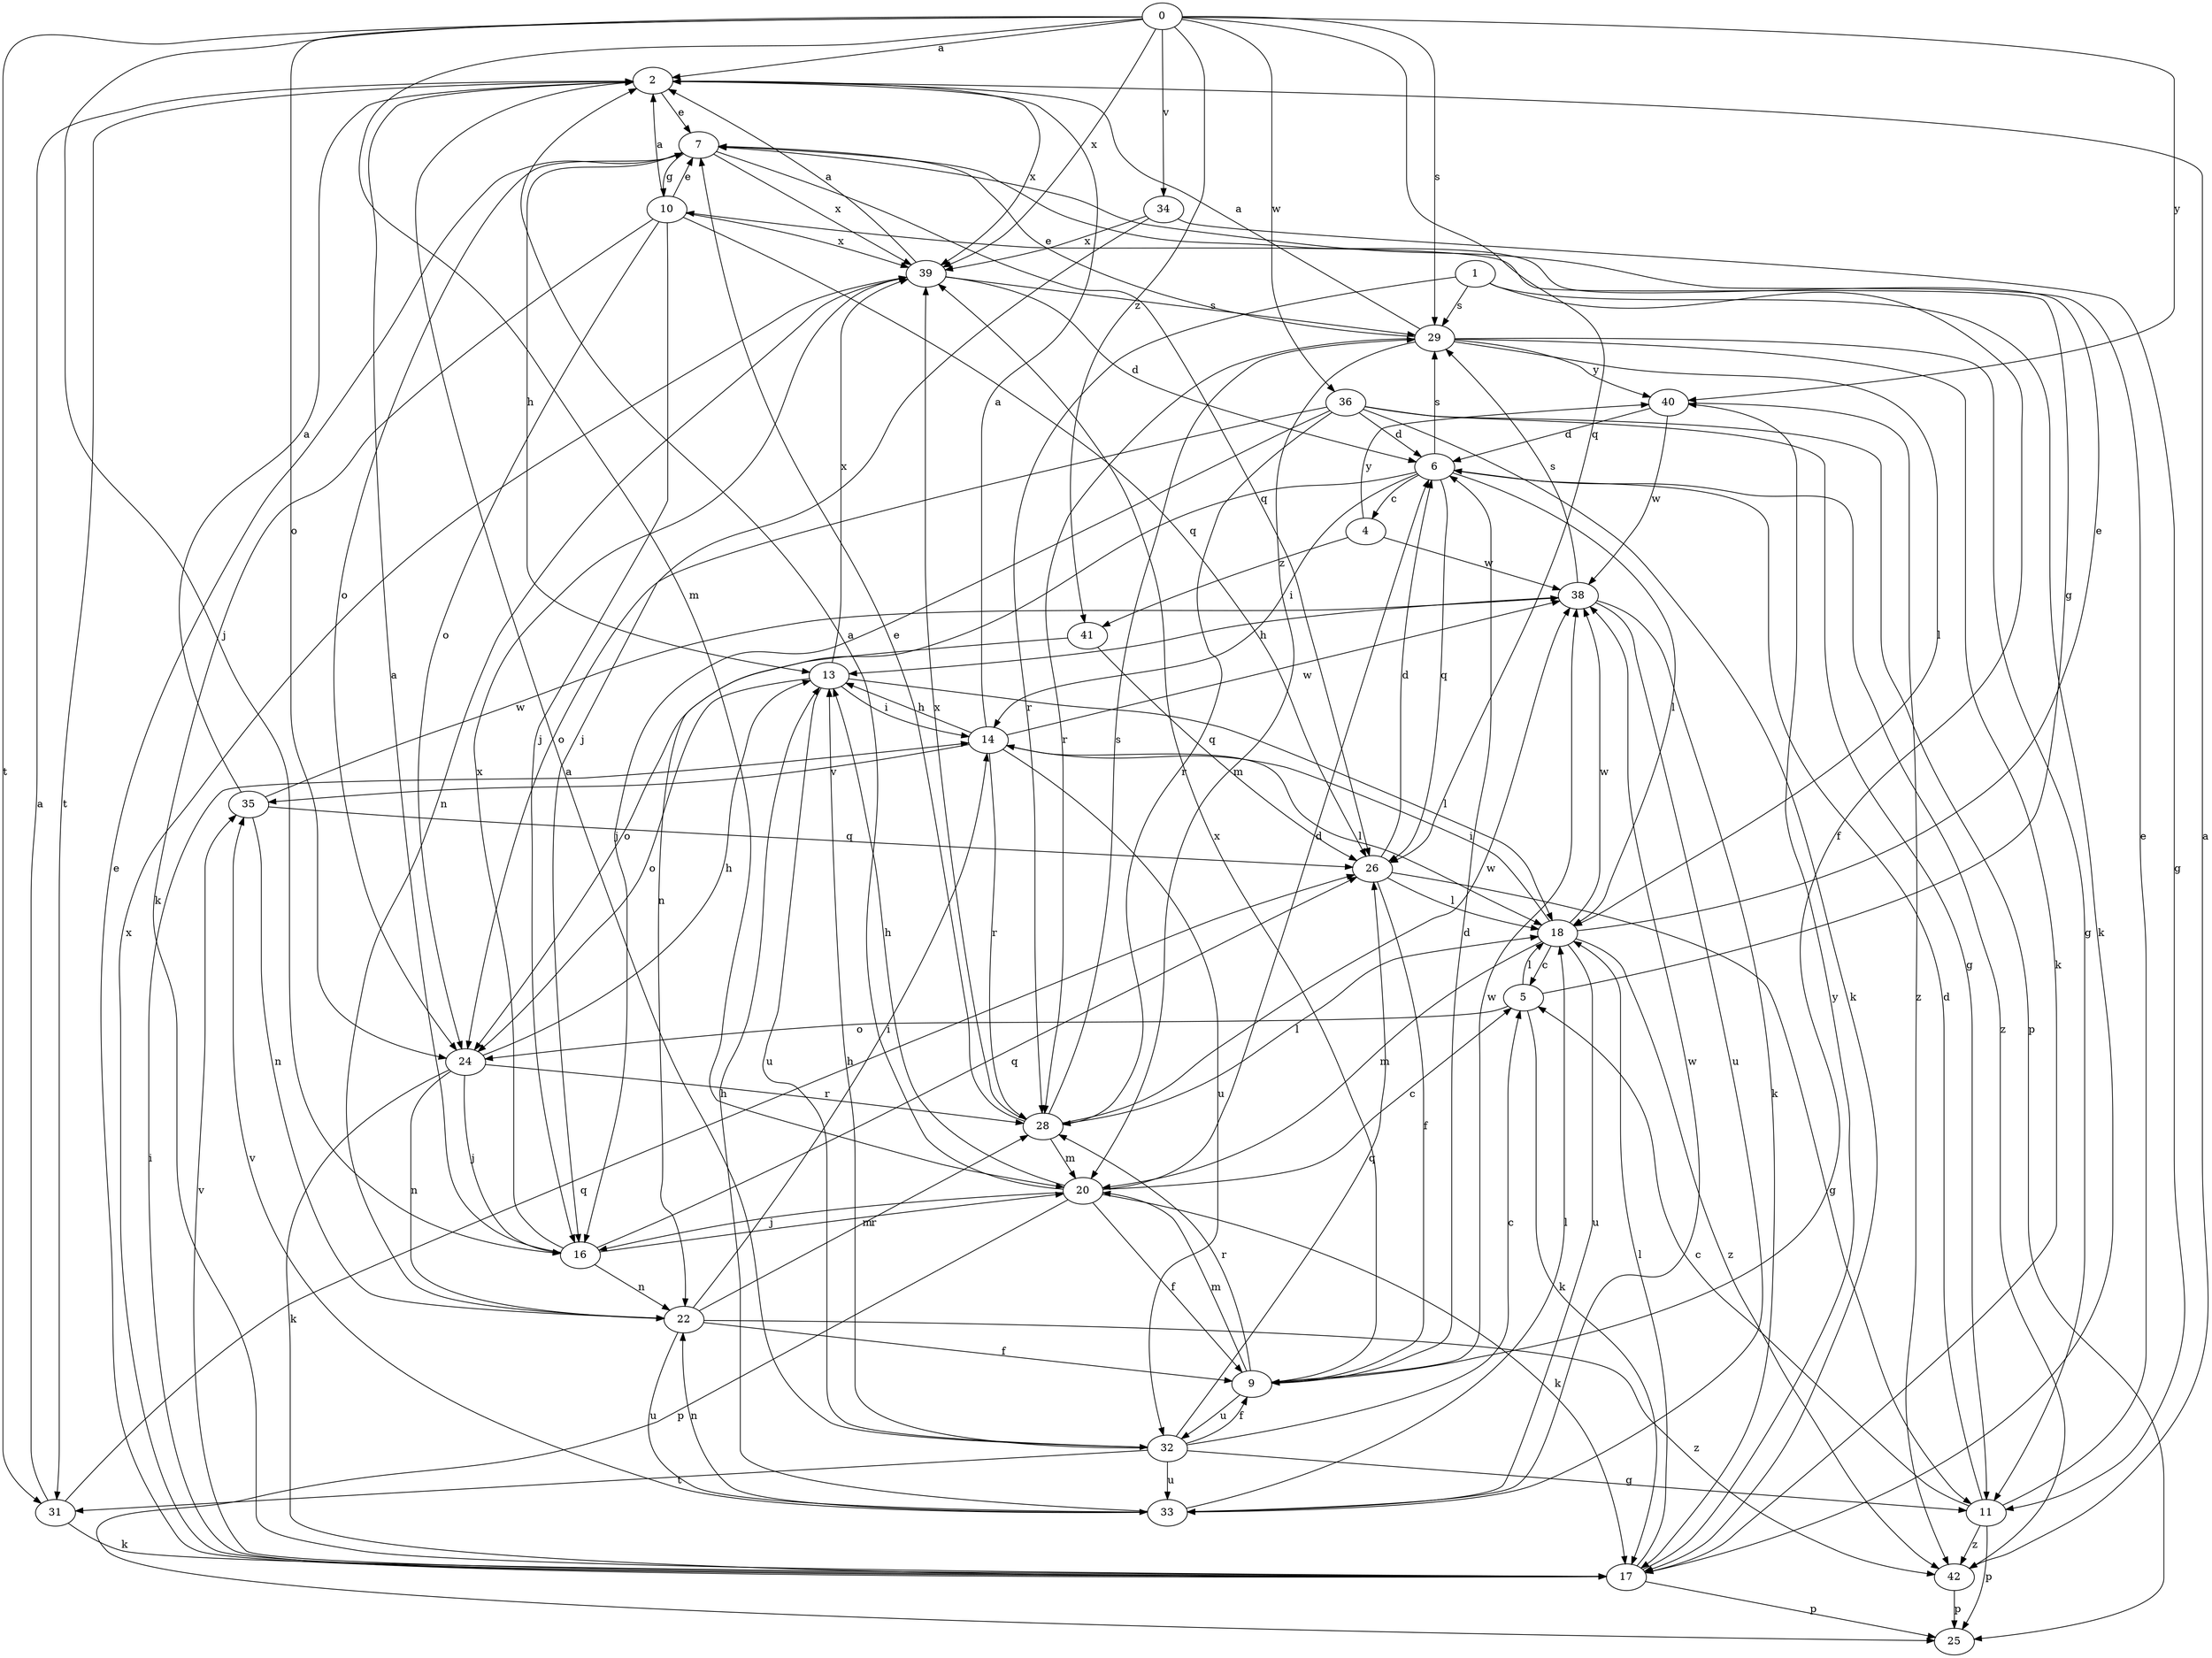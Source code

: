 strict digraph  {
0;
1;
2;
4;
5;
6;
7;
9;
10;
11;
13;
14;
16;
17;
18;
20;
22;
24;
25;
26;
28;
29;
31;
32;
33;
34;
35;
36;
38;
39;
40;
41;
42;
0 -> 2  [label=a];
0 -> 16  [label=j];
0 -> 20  [label=m];
0 -> 24  [label=o];
0 -> 26  [label=q];
0 -> 29  [label=s];
0 -> 31  [label=t];
0 -> 34  [label=v];
0 -> 36  [label=w];
0 -> 39  [label=x];
0 -> 40  [label=y];
0 -> 41  [label=z];
1 -> 9  [label=f];
1 -> 17  [label=k];
1 -> 28  [label=r];
1 -> 29  [label=s];
2 -> 7  [label=e];
2 -> 31  [label=t];
2 -> 39  [label=x];
4 -> 38  [label=w];
4 -> 40  [label=y];
4 -> 41  [label=z];
5 -> 10  [label=g];
5 -> 17  [label=k];
5 -> 18  [label=l];
5 -> 24  [label=o];
6 -> 4  [label=c];
6 -> 14  [label=i];
6 -> 18  [label=l];
6 -> 22  [label=n];
6 -> 26  [label=q];
6 -> 29  [label=s];
6 -> 42  [label=z];
7 -> 10  [label=g];
7 -> 13  [label=h];
7 -> 24  [label=o];
7 -> 26  [label=q];
7 -> 39  [label=x];
9 -> 6  [label=d];
9 -> 20  [label=m];
9 -> 28  [label=r];
9 -> 32  [label=u];
9 -> 38  [label=w];
9 -> 39  [label=x];
10 -> 2  [label=a];
10 -> 7  [label=e];
10 -> 16  [label=j];
10 -> 17  [label=k];
10 -> 24  [label=o];
10 -> 26  [label=q];
10 -> 39  [label=x];
11 -> 5  [label=c];
11 -> 6  [label=d];
11 -> 7  [label=e];
11 -> 25  [label=p];
11 -> 42  [label=z];
13 -> 14  [label=i];
13 -> 18  [label=l];
13 -> 24  [label=o];
13 -> 32  [label=u];
13 -> 39  [label=x];
14 -> 2  [label=a];
14 -> 13  [label=h];
14 -> 18  [label=l];
14 -> 28  [label=r];
14 -> 32  [label=u];
14 -> 35  [label=v];
14 -> 38  [label=w];
16 -> 2  [label=a];
16 -> 20  [label=m];
16 -> 22  [label=n];
16 -> 26  [label=q];
16 -> 39  [label=x];
17 -> 7  [label=e];
17 -> 14  [label=i];
17 -> 18  [label=l];
17 -> 25  [label=p];
17 -> 35  [label=v];
17 -> 39  [label=x];
17 -> 40  [label=y];
18 -> 5  [label=c];
18 -> 7  [label=e];
18 -> 14  [label=i];
18 -> 20  [label=m];
18 -> 33  [label=u];
18 -> 38  [label=w];
18 -> 42  [label=z];
20 -> 2  [label=a];
20 -> 5  [label=c];
20 -> 6  [label=d];
20 -> 9  [label=f];
20 -> 13  [label=h];
20 -> 16  [label=j];
20 -> 17  [label=k];
20 -> 25  [label=p];
22 -> 9  [label=f];
22 -> 14  [label=i];
22 -> 28  [label=r];
22 -> 33  [label=u];
22 -> 42  [label=z];
24 -> 13  [label=h];
24 -> 16  [label=j];
24 -> 17  [label=k];
24 -> 22  [label=n];
24 -> 28  [label=r];
26 -> 6  [label=d];
26 -> 9  [label=f];
26 -> 11  [label=g];
26 -> 18  [label=l];
28 -> 7  [label=e];
28 -> 18  [label=l];
28 -> 20  [label=m];
28 -> 29  [label=s];
28 -> 38  [label=w];
28 -> 39  [label=x];
29 -> 2  [label=a];
29 -> 7  [label=e];
29 -> 11  [label=g];
29 -> 17  [label=k];
29 -> 18  [label=l];
29 -> 20  [label=m];
29 -> 28  [label=r];
29 -> 40  [label=y];
31 -> 2  [label=a];
31 -> 17  [label=k];
31 -> 26  [label=q];
32 -> 2  [label=a];
32 -> 5  [label=c];
32 -> 9  [label=f];
32 -> 11  [label=g];
32 -> 13  [label=h];
32 -> 26  [label=q];
32 -> 31  [label=t];
32 -> 33  [label=u];
33 -> 13  [label=h];
33 -> 18  [label=l];
33 -> 22  [label=n];
33 -> 35  [label=v];
33 -> 38  [label=w];
34 -> 11  [label=g];
34 -> 16  [label=j];
34 -> 39  [label=x];
35 -> 2  [label=a];
35 -> 22  [label=n];
35 -> 26  [label=q];
35 -> 38  [label=w];
36 -> 6  [label=d];
36 -> 11  [label=g];
36 -> 16  [label=j];
36 -> 17  [label=k];
36 -> 24  [label=o];
36 -> 25  [label=p];
36 -> 28  [label=r];
38 -> 13  [label=h];
38 -> 17  [label=k];
38 -> 29  [label=s];
38 -> 33  [label=u];
39 -> 2  [label=a];
39 -> 6  [label=d];
39 -> 22  [label=n];
39 -> 29  [label=s];
40 -> 6  [label=d];
40 -> 38  [label=w];
40 -> 42  [label=z];
41 -> 24  [label=o];
41 -> 26  [label=q];
42 -> 2  [label=a];
42 -> 25  [label=p];
}
